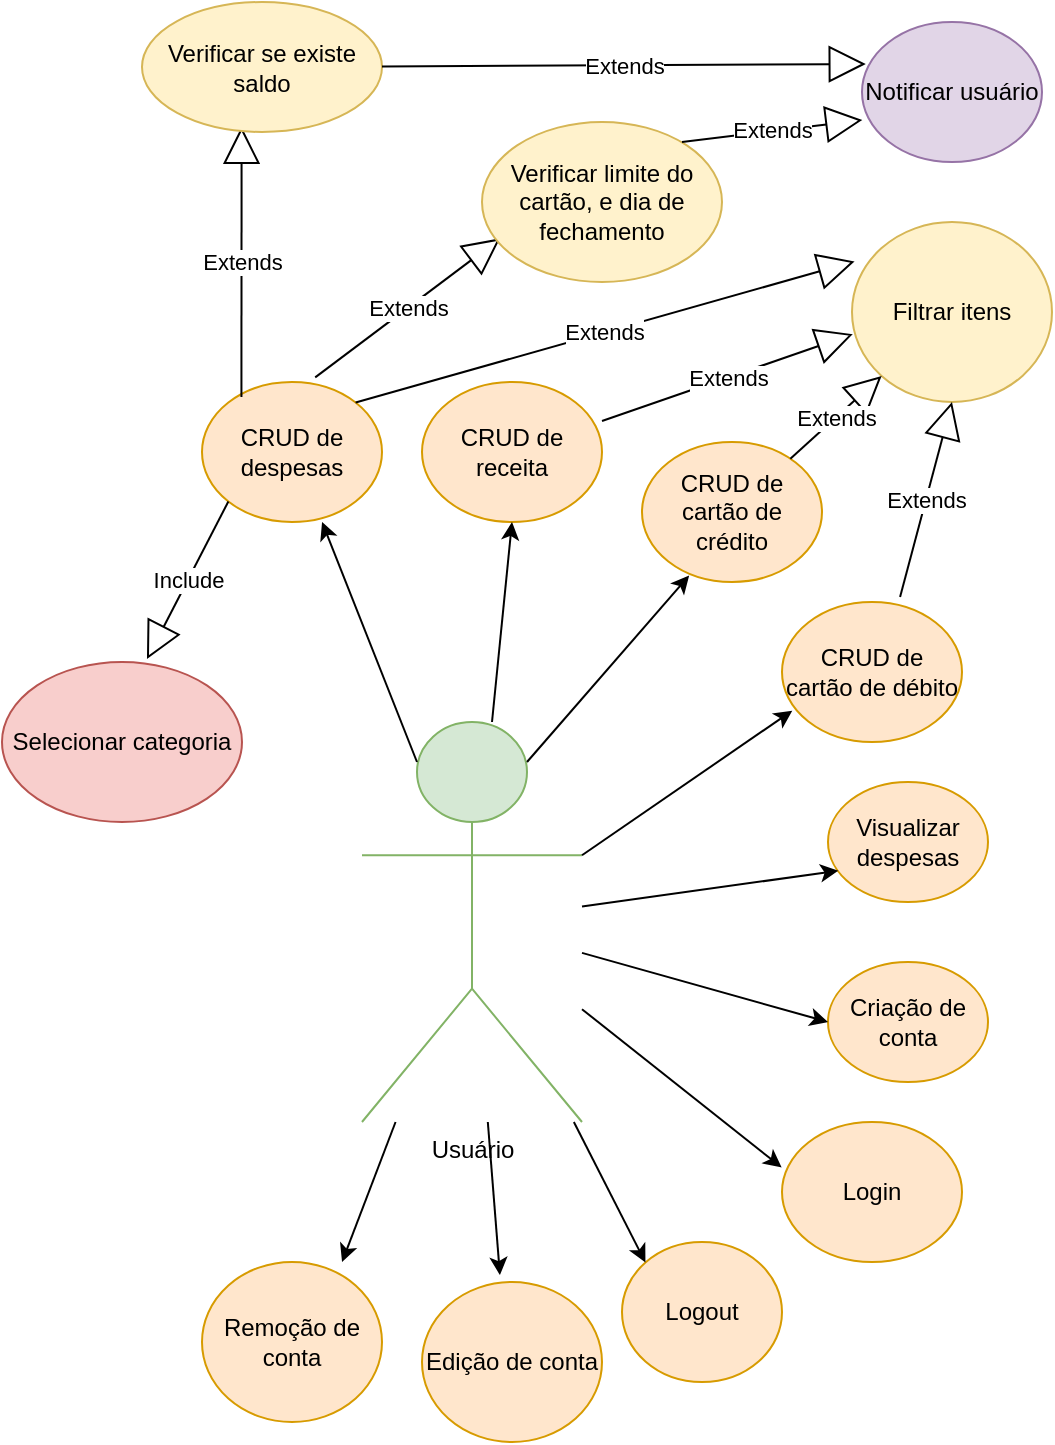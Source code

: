 <mxfile version="22.0.4" type="device">
  <diagram name="Página-1" id="qD4yD4crRvVnp-cYP1Mm">
    <mxGraphModel dx="1877" dy="1763" grid="1" gridSize="10" guides="1" tooltips="1" connect="1" arrows="1" fold="1" page="1" pageScale="1" pageWidth="827" pageHeight="1169" math="0" shadow="0">
      <root>
        <mxCell id="0" />
        <mxCell id="1" parent="0" />
        <mxCell id="Mle7baNb7ymCqDp_AmaP-1" value="Usuário" style="shape=umlActor;verticalLabelPosition=bottom;verticalAlign=top;html=1;outlineConnect=0;fillColor=#d5e8d4;strokeColor=#82b366;" vertex="1" parent="1">
          <mxGeometry x="100" y="230" width="110" height="200" as="geometry" />
        </mxCell>
        <mxCell id="Mle7baNb7ymCqDp_AmaP-4" value="Visualizar despesas" style="ellipse;whiteSpace=wrap;html=1;fillColor=#ffe6cc;strokeColor=#d79b00;" vertex="1" parent="1">
          <mxGeometry x="333" y="260" width="80" height="60" as="geometry" />
        </mxCell>
        <mxCell id="Mle7baNb7ymCqDp_AmaP-7" value="Criação de conta" style="ellipse;whiteSpace=wrap;html=1;fillColor=#ffe6cc;strokeColor=#d79b00;" vertex="1" parent="1">
          <mxGeometry x="333" y="350" width="80" height="60" as="geometry" />
        </mxCell>
        <mxCell id="Mle7baNb7ymCqDp_AmaP-8" value="Login" style="ellipse;whiteSpace=wrap;html=1;fillColor=#ffe6cc;strokeColor=#d79b00;" vertex="1" parent="1">
          <mxGeometry x="310" y="430" width="90" height="70" as="geometry" />
        </mxCell>
        <mxCell id="Mle7baNb7ymCqDp_AmaP-9" value="Logout" style="ellipse;whiteSpace=wrap;html=1;fillColor=#ffe6cc;strokeColor=#d79b00;" vertex="1" parent="1">
          <mxGeometry x="230" y="490" width="80" height="70" as="geometry" />
        </mxCell>
        <mxCell id="Mle7baNb7ymCqDp_AmaP-10" value="CRUD de despesas" style="ellipse;whiteSpace=wrap;html=1;fillColor=#ffe6cc;strokeColor=#d79b00;" vertex="1" parent="1">
          <mxGeometry x="20" y="60" width="90" height="70" as="geometry" />
        </mxCell>
        <mxCell id="Mle7baNb7ymCqDp_AmaP-11" value="CRUD de receita" style="ellipse;whiteSpace=wrap;html=1;fillColor=#ffe6cc;strokeColor=#d79b00;" vertex="1" parent="1">
          <mxGeometry x="130" y="60" width="90" height="70" as="geometry" />
        </mxCell>
        <mxCell id="Mle7baNb7ymCqDp_AmaP-12" value="CRUD de cartão de crédito" style="ellipse;whiteSpace=wrap;html=1;fillColor=#ffe6cc;strokeColor=#d79b00;" vertex="1" parent="1">
          <mxGeometry x="240" y="90" width="90" height="70" as="geometry" />
        </mxCell>
        <mxCell id="Mle7baNb7ymCqDp_AmaP-13" value="CRUD de cartão de débito" style="ellipse;whiteSpace=wrap;html=1;fillColor=#ffe6cc;strokeColor=#d79b00;" vertex="1" parent="1">
          <mxGeometry x="310" y="170" width="90" height="70" as="geometry" />
        </mxCell>
        <mxCell id="Mle7baNb7ymCqDp_AmaP-15" value="Remoção de conta" style="ellipse;whiteSpace=wrap;html=1;fillColor=#ffe6cc;strokeColor=#d79b00;" vertex="1" parent="1">
          <mxGeometry x="20" y="500" width="90" height="80" as="geometry" />
        </mxCell>
        <mxCell id="Mle7baNb7ymCqDp_AmaP-16" value="Extends" style="endArrow=block;endSize=16;endFill=0;html=1;rounded=0;exitX=0.629;exitY=-0.033;exitDx=0;exitDy=0;exitPerimeter=0;entryX=0.076;entryY=0.727;entryDx=0;entryDy=0;entryPerimeter=0;" edge="1" parent="1" source="Mle7baNb7ymCqDp_AmaP-10" target="Mle7baNb7ymCqDp_AmaP-17">
          <mxGeometry width="160" relative="1" as="geometry">
            <mxPoint x="70" y="30" as="sourcePoint" />
            <mxPoint x="160" y="-20" as="targetPoint" />
          </mxGeometry>
        </mxCell>
        <mxCell id="Mle7baNb7ymCqDp_AmaP-17" value="Verificar limite do cartão, e dia de fechamento" style="ellipse;whiteSpace=wrap;html=1;fillColor=#fff2cc;strokeColor=#d6b656;" vertex="1" parent="1">
          <mxGeometry x="160" y="-70" width="120" height="80" as="geometry" />
        </mxCell>
        <mxCell id="Mle7baNb7ymCqDp_AmaP-18" value="Extends" style="endArrow=block;endSize=16;endFill=0;html=1;rounded=0;entryX=0.002;entryY=0.7;entryDx=0;entryDy=0;entryPerimeter=0;" edge="1" parent="1" target="Mle7baNb7ymCqDp_AmaP-19">
          <mxGeometry width="160" relative="1" as="geometry">
            <mxPoint x="260" y="-60" as="sourcePoint" />
            <mxPoint x="360" y="-60" as="targetPoint" />
          </mxGeometry>
        </mxCell>
        <mxCell id="Mle7baNb7ymCqDp_AmaP-19" value="Notificar usuário" style="ellipse;whiteSpace=wrap;html=1;fillColor=#e1d5e7;strokeColor=#9673a6;" vertex="1" parent="1">
          <mxGeometry x="350" y="-120" width="90" height="70" as="geometry" />
        </mxCell>
        <mxCell id="Mle7baNb7ymCqDp_AmaP-20" value="Extends" style="endArrow=block;endSize=16;endFill=0;html=1;rounded=0;entryX=0.415;entryY=0.96;entryDx=0;entryDy=0;entryPerimeter=0;exitX=0.219;exitY=0.108;exitDx=0;exitDy=0;exitPerimeter=0;" edge="1" parent="1" source="Mle7baNb7ymCqDp_AmaP-10" target="Mle7baNb7ymCqDp_AmaP-21">
          <mxGeometry width="160" relative="1" as="geometry">
            <mxPoint x="40" y="60" as="sourcePoint" />
            <mxPoint x="33" y="-30" as="targetPoint" />
          </mxGeometry>
        </mxCell>
        <mxCell id="Mle7baNb7ymCqDp_AmaP-21" value="Verificar se existe saldo" style="ellipse;whiteSpace=wrap;html=1;fillColor=#fff2cc;strokeColor=#d6b656;" vertex="1" parent="1">
          <mxGeometry x="-10" y="-130" width="120" height="65" as="geometry" />
        </mxCell>
        <mxCell id="Mle7baNb7ymCqDp_AmaP-23" value="Extends" style="endArrow=block;endSize=16;endFill=0;html=1;rounded=0;entryX=0.021;entryY=0.3;entryDx=0;entryDy=0;entryPerimeter=0;" edge="1" parent="1" source="Mle7baNb7ymCqDp_AmaP-21" target="Mle7baNb7ymCqDp_AmaP-19">
          <mxGeometry width="160" relative="1" as="geometry">
            <mxPoint x="110" y="-110" as="sourcePoint" />
            <mxPoint x="270" y="-110" as="targetPoint" />
          </mxGeometry>
        </mxCell>
        <mxCell id="Mle7baNb7ymCqDp_AmaP-24" value="Filtrar itens" style="ellipse;whiteSpace=wrap;html=1;fillColor=#fff2cc;strokeColor=#d6b656;" vertex="1" parent="1">
          <mxGeometry x="345" y="-20" width="100" height="90" as="geometry" />
        </mxCell>
        <mxCell id="Mle7baNb7ymCqDp_AmaP-25" value="Extends" style="endArrow=block;endSize=16;endFill=0;html=1;rounded=0;exitX=1;exitY=0.279;exitDx=0;exitDy=0;entryX=0.004;entryY=0.623;entryDx=0;entryDy=0;entryPerimeter=0;exitPerimeter=0;" edge="1" parent="1" source="Mle7baNb7ymCqDp_AmaP-11" target="Mle7baNb7ymCqDp_AmaP-24">
          <mxGeometry width="160" relative="1" as="geometry">
            <mxPoint x="230" y="50" as="sourcePoint" />
            <mxPoint x="390" y="50" as="targetPoint" />
          </mxGeometry>
        </mxCell>
        <mxCell id="Mle7baNb7ymCqDp_AmaP-26" value="Extends" style="endArrow=block;endSize=16;endFill=0;html=1;rounded=0;exitX=1;exitY=0;exitDx=0;exitDy=0;entryX=0.013;entryY=0.219;entryDx=0;entryDy=0;entryPerimeter=0;" edge="1" parent="1" source="Mle7baNb7ymCqDp_AmaP-10" target="Mle7baNb7ymCqDp_AmaP-24">
          <mxGeometry width="160" relative="1" as="geometry">
            <mxPoint x="200" y="30" as="sourcePoint" />
            <mxPoint x="360" y="30" as="targetPoint" />
          </mxGeometry>
        </mxCell>
        <mxCell id="Mle7baNb7ymCqDp_AmaP-27" value="Extends" style="endArrow=block;endSize=16;endFill=0;html=1;rounded=0;" edge="1" parent="1" source="Mle7baNb7ymCqDp_AmaP-12" target="Mle7baNb7ymCqDp_AmaP-24">
          <mxGeometry width="160" relative="1" as="geometry">
            <mxPoint x="360" y="90" as="sourcePoint" />
            <mxPoint x="520" y="90" as="targetPoint" />
          </mxGeometry>
        </mxCell>
        <mxCell id="Mle7baNb7ymCqDp_AmaP-28" value="Extends" style="endArrow=block;endSize=16;endFill=0;html=1;rounded=0;exitX=0.656;exitY=-0.036;exitDx=0;exitDy=0;entryX=0.5;entryY=1;entryDx=0;entryDy=0;exitPerimeter=0;" edge="1" parent="1" source="Mle7baNb7ymCqDp_AmaP-13" target="Mle7baNb7ymCqDp_AmaP-24">
          <mxGeometry width="160" relative="1" as="geometry">
            <mxPoint x="400" y="170" as="sourcePoint" />
            <mxPoint x="560" y="170" as="targetPoint" />
          </mxGeometry>
        </mxCell>
        <mxCell id="Mle7baNb7ymCqDp_AmaP-29" value="Include" style="endArrow=block;endSize=16;endFill=0;html=1;rounded=0;exitX=0;exitY=1;exitDx=0;exitDy=0;entryX=0.604;entryY=-0.018;entryDx=0;entryDy=0;entryPerimeter=0;" edge="1" parent="1" source="Mle7baNb7ymCqDp_AmaP-10" target="Mle7baNb7ymCqDp_AmaP-30">
          <mxGeometry width="160" relative="1" as="geometry">
            <mxPoint x="-10" y="240" as="sourcePoint" />
            <mxPoint y="190" as="targetPoint" />
          </mxGeometry>
        </mxCell>
        <mxCell id="Mle7baNb7ymCqDp_AmaP-30" value="Selecionar categoria" style="ellipse;whiteSpace=wrap;html=1;fillColor=#f8cecc;strokeColor=#b85450;" vertex="1" parent="1">
          <mxGeometry x="-80" y="200" width="120" height="80" as="geometry" />
        </mxCell>
        <mxCell id="Mle7baNb7ymCqDp_AmaP-31" value="" style="endArrow=classic;html=1;rounded=0;entryX=0.667;entryY=1;entryDx=0;entryDy=0;entryPerimeter=0;exitX=0.25;exitY=0.1;exitDx=0;exitDy=0;exitPerimeter=0;" edge="1" parent="1" source="Mle7baNb7ymCqDp_AmaP-1" target="Mle7baNb7ymCqDp_AmaP-10">
          <mxGeometry width="50" height="50" relative="1" as="geometry">
            <mxPoint x="90" y="220" as="sourcePoint" />
            <mxPoint x="140" y="170" as="targetPoint" />
          </mxGeometry>
        </mxCell>
        <mxCell id="Mle7baNb7ymCqDp_AmaP-32" value="" style="endArrow=classic;html=1;rounded=0;entryX=0.5;entryY=1;entryDx=0;entryDy=0;" edge="1" parent="1" source="Mle7baNb7ymCqDp_AmaP-1" target="Mle7baNb7ymCqDp_AmaP-11">
          <mxGeometry width="50" height="50" relative="1" as="geometry">
            <mxPoint x="200" y="220" as="sourcePoint" />
            <mxPoint x="250" y="170" as="targetPoint" />
          </mxGeometry>
        </mxCell>
        <mxCell id="Mle7baNb7ymCqDp_AmaP-33" value="" style="endArrow=classic;html=1;rounded=0;exitX=0.75;exitY=0.1;exitDx=0;exitDy=0;exitPerimeter=0;entryX=0.262;entryY=0.954;entryDx=0;entryDy=0;entryPerimeter=0;" edge="1" parent="1" source="Mle7baNb7ymCqDp_AmaP-1" target="Mle7baNb7ymCqDp_AmaP-12">
          <mxGeometry width="50" height="50" relative="1" as="geometry">
            <mxPoint x="210" y="230" as="sourcePoint" />
            <mxPoint x="260" y="180" as="targetPoint" />
          </mxGeometry>
        </mxCell>
        <mxCell id="Mle7baNb7ymCqDp_AmaP-34" value="" style="endArrow=classic;html=1;rounded=0;exitX=1;exitY=0.333;exitDx=0;exitDy=0;exitPerimeter=0;entryX=0.057;entryY=0.776;entryDx=0;entryDy=0;entryPerimeter=0;" edge="1" parent="1" source="Mle7baNb7ymCqDp_AmaP-1" target="Mle7baNb7ymCqDp_AmaP-13">
          <mxGeometry width="50" height="50" relative="1" as="geometry">
            <mxPoint x="230" y="290" as="sourcePoint" />
            <mxPoint x="280" y="240" as="targetPoint" />
          </mxGeometry>
        </mxCell>
        <mxCell id="Mle7baNb7ymCqDp_AmaP-35" value="" style="endArrow=classic;html=1;rounded=0;entryX=0.065;entryY=0.739;entryDx=0;entryDy=0;entryPerimeter=0;" edge="1" parent="1" source="Mle7baNb7ymCqDp_AmaP-1" target="Mle7baNb7ymCqDp_AmaP-4">
          <mxGeometry width="50" height="50" relative="1" as="geometry">
            <mxPoint x="240" y="380" as="sourcePoint" />
            <mxPoint x="290" y="330" as="targetPoint" />
          </mxGeometry>
        </mxCell>
        <mxCell id="Mle7baNb7ymCqDp_AmaP-36" value="" style="endArrow=classic;html=1;rounded=0;entryX=0;entryY=0.5;entryDx=0;entryDy=0;" edge="1" parent="1" source="Mle7baNb7ymCqDp_AmaP-1" target="Mle7baNb7ymCqDp_AmaP-7">
          <mxGeometry width="50" height="50" relative="1" as="geometry">
            <mxPoint x="230" y="430" as="sourcePoint" />
            <mxPoint x="280" y="380" as="targetPoint" />
          </mxGeometry>
        </mxCell>
        <mxCell id="Mle7baNb7ymCqDp_AmaP-37" value="" style="endArrow=classic;html=1;rounded=0;entryX=-0.002;entryY=0.325;entryDx=0;entryDy=0;entryPerimeter=0;" edge="1" parent="1" source="Mle7baNb7ymCqDp_AmaP-1" target="Mle7baNb7ymCqDp_AmaP-8">
          <mxGeometry width="50" height="50" relative="1" as="geometry">
            <mxPoint x="220" y="430" as="sourcePoint" />
            <mxPoint x="290" y="430" as="targetPoint" />
          </mxGeometry>
        </mxCell>
        <mxCell id="Mle7baNb7ymCqDp_AmaP-38" value="" style="endArrow=classic;html=1;rounded=0;entryX=0;entryY=0;entryDx=0;entryDy=0;" edge="1" parent="1" source="Mle7baNb7ymCqDp_AmaP-1" target="Mle7baNb7ymCqDp_AmaP-9">
          <mxGeometry width="50" height="50" relative="1" as="geometry">
            <mxPoint x="180" y="440" as="sourcePoint" />
            <mxPoint x="270" y="440" as="targetPoint" />
          </mxGeometry>
        </mxCell>
        <mxCell id="Mle7baNb7ymCqDp_AmaP-41" value="" style="endArrow=classic;html=1;rounded=0;entryX=0.778;entryY=0;entryDx=0;entryDy=0;entryPerimeter=0;" edge="1" parent="1" source="Mle7baNb7ymCqDp_AmaP-1" target="Mle7baNb7ymCqDp_AmaP-15">
          <mxGeometry width="50" height="50" relative="1" as="geometry">
            <mxPoint x="80" y="470" as="sourcePoint" />
            <mxPoint x="130" y="420" as="targetPoint" />
          </mxGeometry>
        </mxCell>
        <mxCell id="Mle7baNb7ymCqDp_AmaP-45" value="Edição de conta" style="ellipse;whiteSpace=wrap;html=1;fillColor=#ffe6cc;strokeColor=#d79b00;" vertex="1" parent="1">
          <mxGeometry x="130" y="510" width="90" height="80" as="geometry" />
        </mxCell>
        <mxCell id="Mle7baNb7ymCqDp_AmaP-46" value="" style="endArrow=classic;html=1;rounded=0;entryX=0.433;entryY=-0.043;entryDx=0;entryDy=0;entryPerimeter=0;" edge="1" parent="1" source="Mle7baNb7ymCqDp_AmaP-1" target="Mle7baNb7ymCqDp_AmaP-45">
          <mxGeometry width="50" height="50" relative="1" as="geometry">
            <mxPoint x="150" y="470" as="sourcePoint" />
            <mxPoint x="280" y="550" as="targetPoint" />
          </mxGeometry>
        </mxCell>
      </root>
    </mxGraphModel>
  </diagram>
</mxfile>

